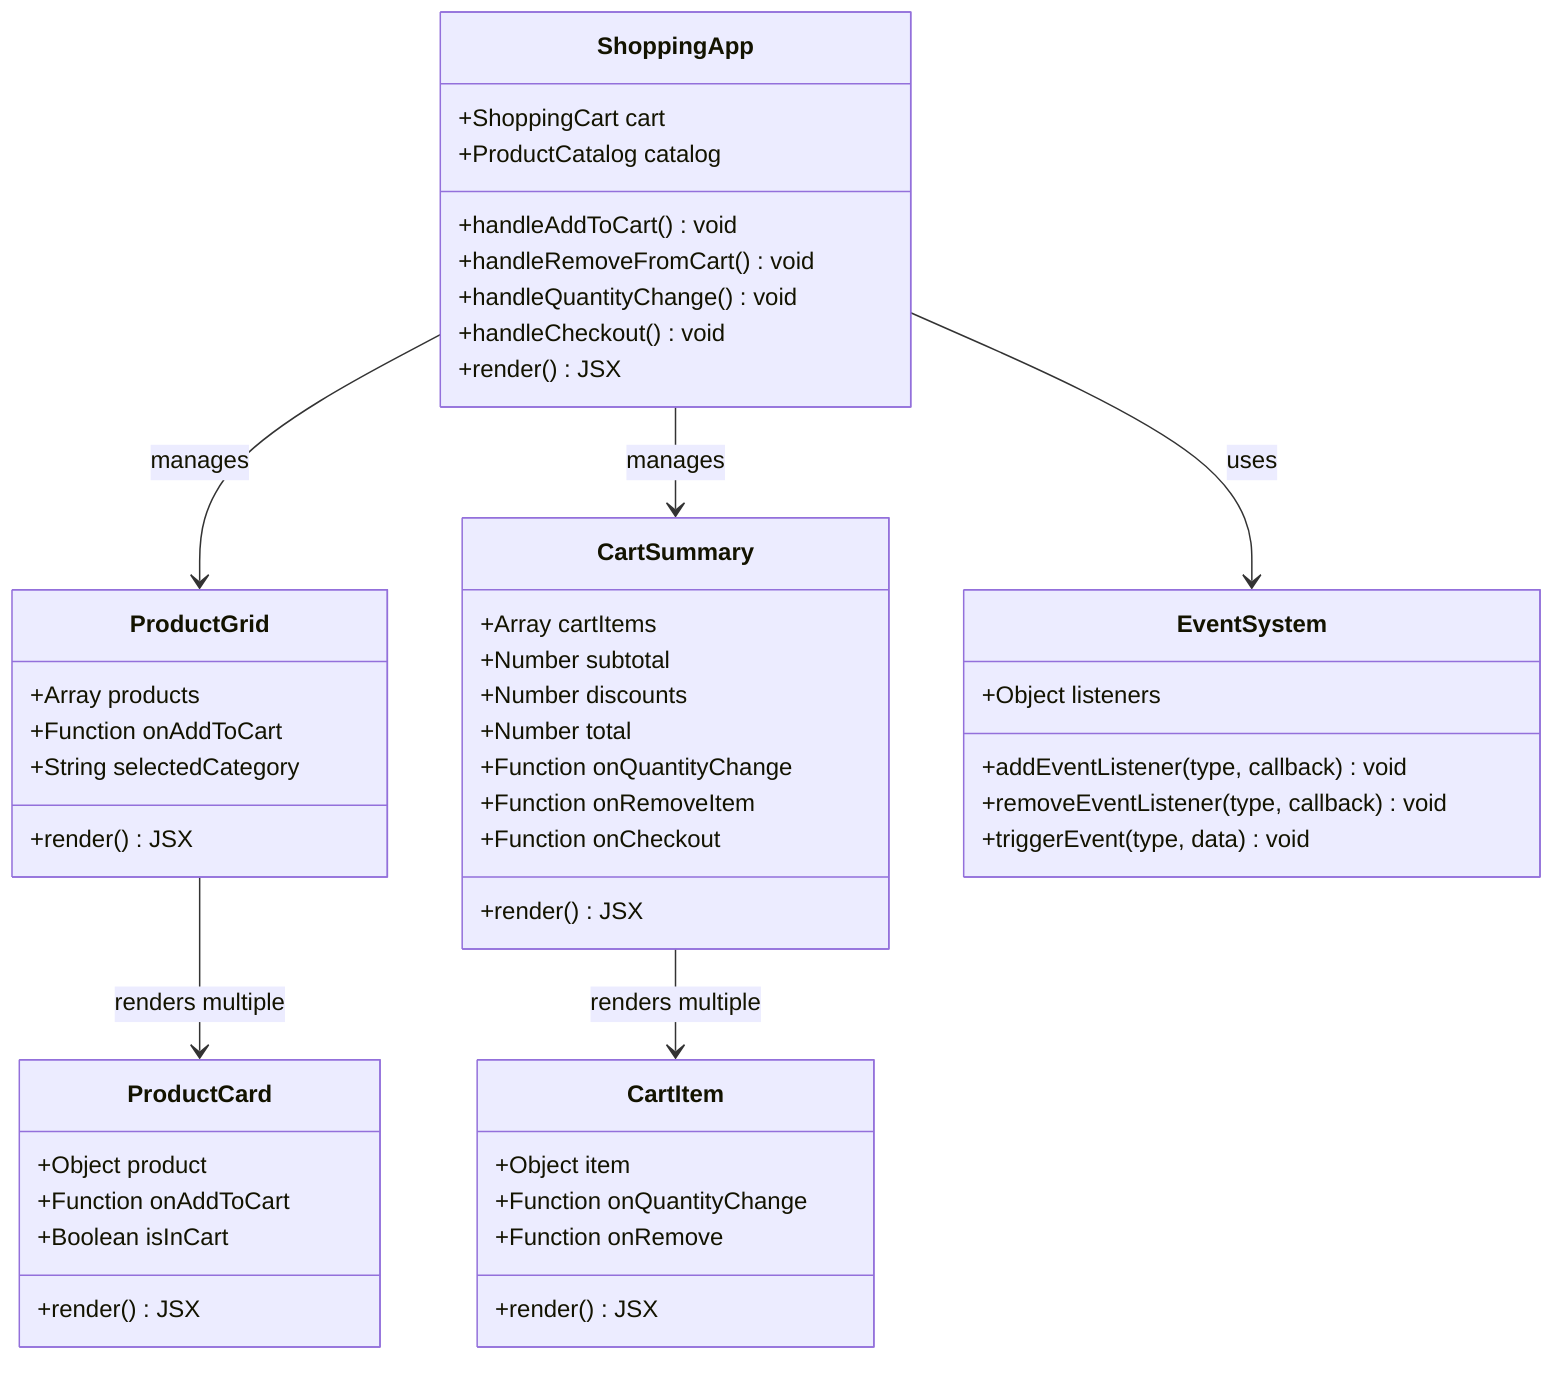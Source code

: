 %% Challenge 3: React Integration Architecture
classDiagram
    class ShoppingApp {
        +ShoppingCart cart
        +ProductCatalog catalog
        +handleAddToCart() void
        +handleRemoveFromCart() void
        +handleQuantityChange() void
        +handleCheckout() void
        +render() JSX
    }
    
    class ProductGrid {
        +Array products
        +Function onAddToCart
        +String selectedCategory
        +render() JSX
    }
    
    class ProductCard {
        +Object product
        +Function onAddToCart
        +Boolean isInCart
        +render() JSX
    }
    
    class CartSummary {
        +Array cartItems
        +Number subtotal
        +Number discounts
        +Number total
        +Function onQuantityChange
        +Function onRemoveItem
        +Function onCheckout
        +render() JSX
    }
    
    class CartItem {
        +Object item
        +Function onQuantityChange
        +Function onRemove
        +render() JSX
    }
    
    class EventSystem {
        +Object listeners
        +addEventListener(type, callback) void
        +removeEventListener(type, callback) void
        +triggerEvent(type, data) void
    }
    
    ShoppingApp --> ProductGrid : manages
    ShoppingApp --> CartSummary : manages
    ShoppingApp --> EventSystem : uses
    ProductGrid --> ProductCard : renders multiple
    CartSummary --> CartItem : renders multiple